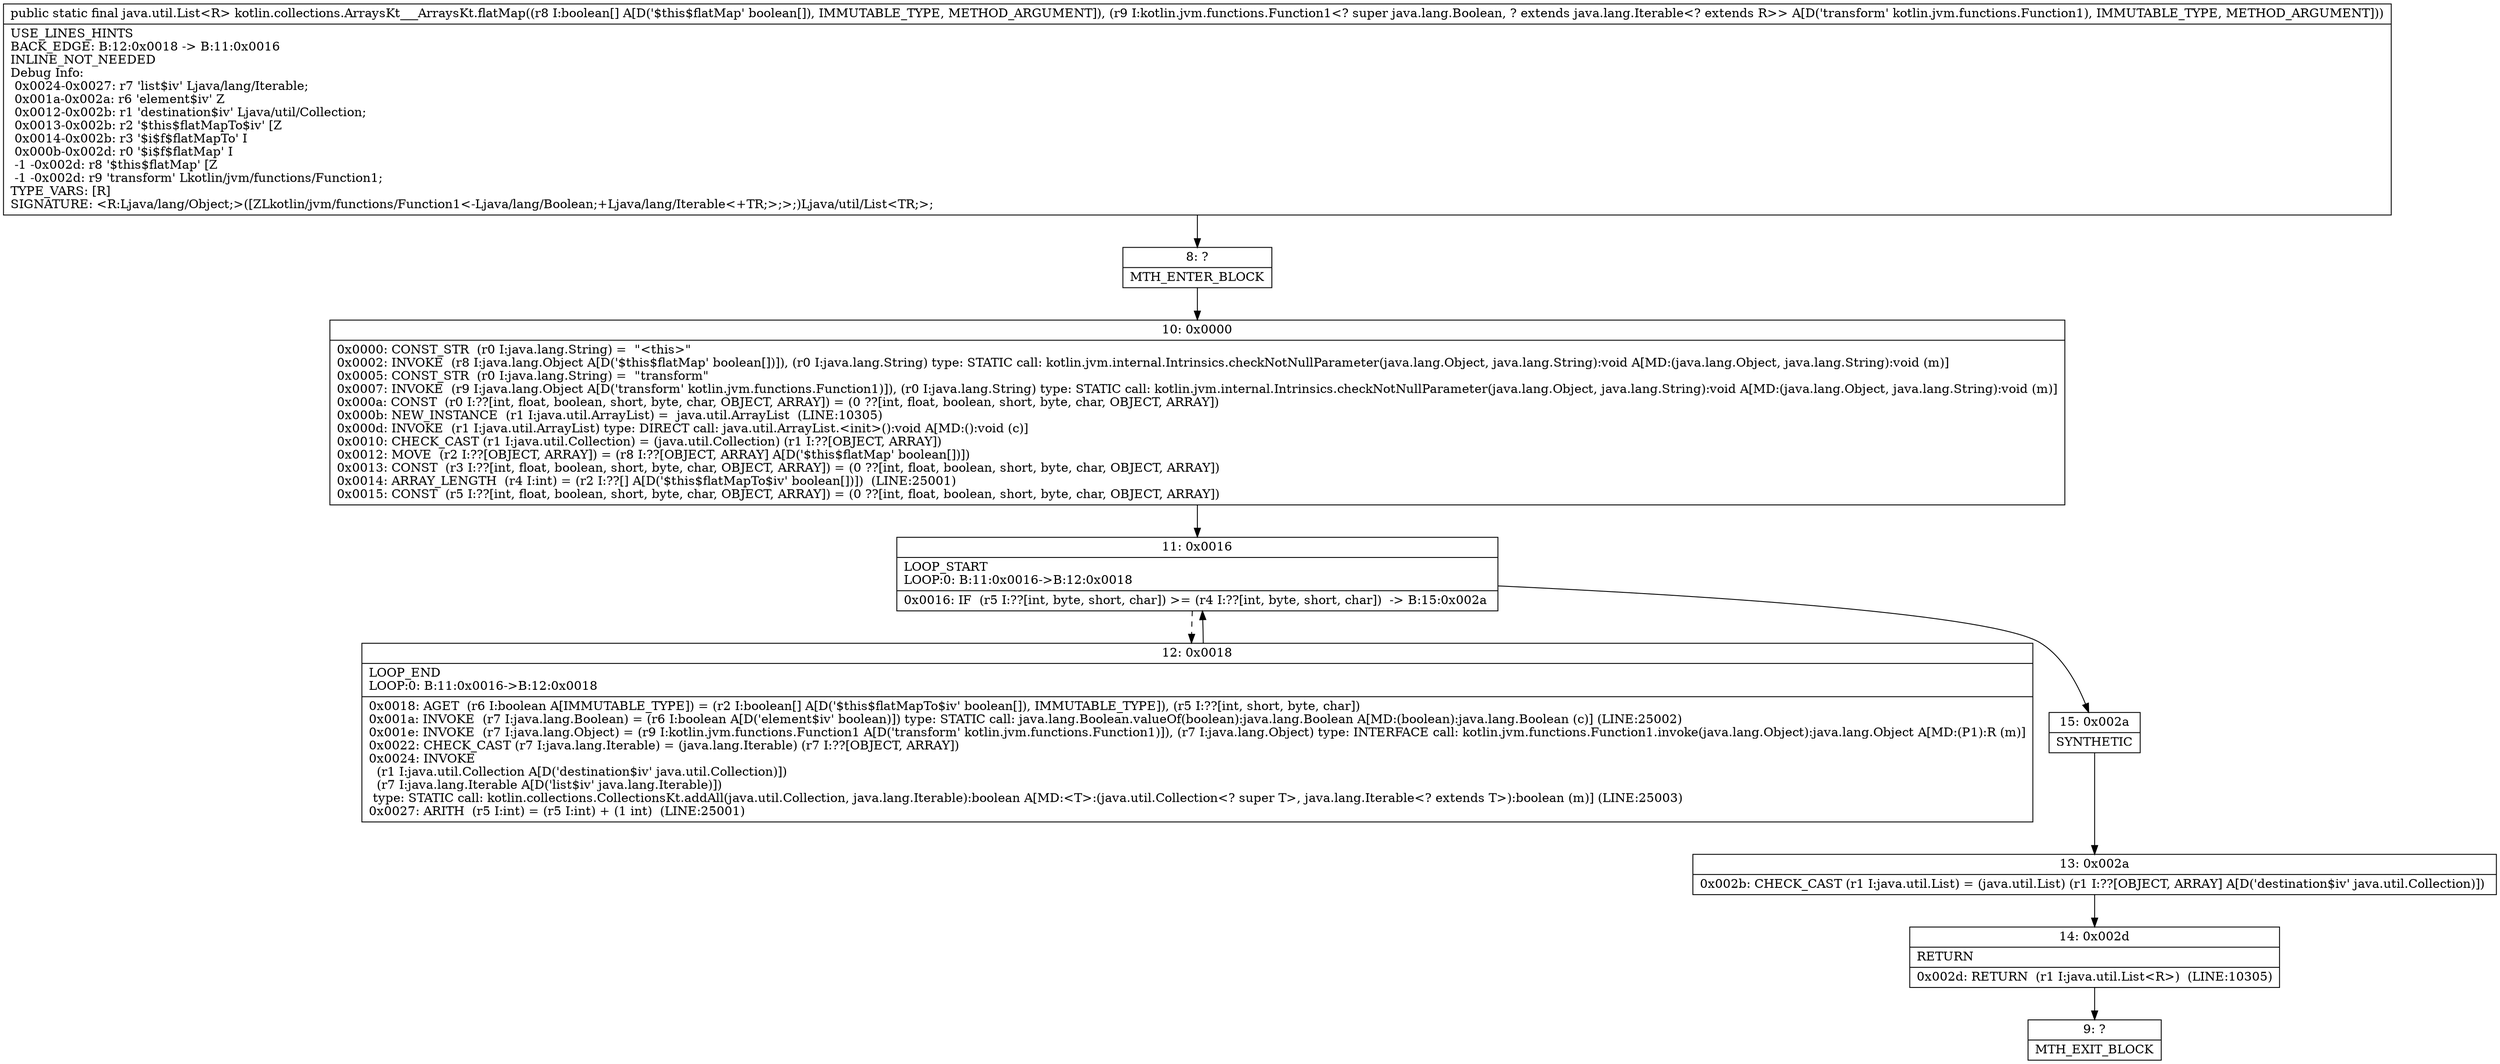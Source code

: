 digraph "CFG forkotlin.collections.ArraysKt___ArraysKt.flatMap([ZLkotlin\/jvm\/functions\/Function1;)Ljava\/util\/List;" {
Node_8 [shape=record,label="{8\:\ ?|MTH_ENTER_BLOCK\l}"];
Node_10 [shape=record,label="{10\:\ 0x0000|0x0000: CONST_STR  (r0 I:java.lang.String) =  \"\<this\>\" \l0x0002: INVOKE  (r8 I:java.lang.Object A[D('$this$flatMap' boolean[])]), (r0 I:java.lang.String) type: STATIC call: kotlin.jvm.internal.Intrinsics.checkNotNullParameter(java.lang.Object, java.lang.String):void A[MD:(java.lang.Object, java.lang.String):void (m)]\l0x0005: CONST_STR  (r0 I:java.lang.String) =  \"transform\" \l0x0007: INVOKE  (r9 I:java.lang.Object A[D('transform' kotlin.jvm.functions.Function1)]), (r0 I:java.lang.String) type: STATIC call: kotlin.jvm.internal.Intrinsics.checkNotNullParameter(java.lang.Object, java.lang.String):void A[MD:(java.lang.Object, java.lang.String):void (m)]\l0x000a: CONST  (r0 I:??[int, float, boolean, short, byte, char, OBJECT, ARRAY]) = (0 ??[int, float, boolean, short, byte, char, OBJECT, ARRAY]) \l0x000b: NEW_INSTANCE  (r1 I:java.util.ArrayList) =  java.util.ArrayList  (LINE:10305)\l0x000d: INVOKE  (r1 I:java.util.ArrayList) type: DIRECT call: java.util.ArrayList.\<init\>():void A[MD:():void (c)]\l0x0010: CHECK_CAST (r1 I:java.util.Collection) = (java.util.Collection) (r1 I:??[OBJECT, ARRAY]) \l0x0012: MOVE  (r2 I:??[OBJECT, ARRAY]) = (r8 I:??[OBJECT, ARRAY] A[D('$this$flatMap' boolean[])]) \l0x0013: CONST  (r3 I:??[int, float, boolean, short, byte, char, OBJECT, ARRAY]) = (0 ??[int, float, boolean, short, byte, char, OBJECT, ARRAY]) \l0x0014: ARRAY_LENGTH  (r4 I:int) = (r2 I:??[] A[D('$this$flatMapTo$iv' boolean[])])  (LINE:25001)\l0x0015: CONST  (r5 I:??[int, float, boolean, short, byte, char, OBJECT, ARRAY]) = (0 ??[int, float, boolean, short, byte, char, OBJECT, ARRAY]) \l}"];
Node_11 [shape=record,label="{11\:\ 0x0016|LOOP_START\lLOOP:0: B:11:0x0016\-\>B:12:0x0018\l|0x0016: IF  (r5 I:??[int, byte, short, char]) \>= (r4 I:??[int, byte, short, char])  \-\> B:15:0x002a \l}"];
Node_12 [shape=record,label="{12\:\ 0x0018|LOOP_END\lLOOP:0: B:11:0x0016\-\>B:12:0x0018\l|0x0018: AGET  (r6 I:boolean A[IMMUTABLE_TYPE]) = (r2 I:boolean[] A[D('$this$flatMapTo$iv' boolean[]), IMMUTABLE_TYPE]), (r5 I:??[int, short, byte, char]) \l0x001a: INVOKE  (r7 I:java.lang.Boolean) = (r6 I:boolean A[D('element$iv' boolean)]) type: STATIC call: java.lang.Boolean.valueOf(boolean):java.lang.Boolean A[MD:(boolean):java.lang.Boolean (c)] (LINE:25002)\l0x001e: INVOKE  (r7 I:java.lang.Object) = (r9 I:kotlin.jvm.functions.Function1 A[D('transform' kotlin.jvm.functions.Function1)]), (r7 I:java.lang.Object) type: INTERFACE call: kotlin.jvm.functions.Function1.invoke(java.lang.Object):java.lang.Object A[MD:(P1):R (m)]\l0x0022: CHECK_CAST (r7 I:java.lang.Iterable) = (java.lang.Iterable) (r7 I:??[OBJECT, ARRAY]) \l0x0024: INVOKE  \l  (r1 I:java.util.Collection A[D('destination$iv' java.util.Collection)])\l  (r7 I:java.lang.Iterable A[D('list$iv' java.lang.Iterable)])\l type: STATIC call: kotlin.collections.CollectionsKt.addAll(java.util.Collection, java.lang.Iterable):boolean A[MD:\<T\>:(java.util.Collection\<? super T\>, java.lang.Iterable\<? extends T\>):boolean (m)] (LINE:25003)\l0x0027: ARITH  (r5 I:int) = (r5 I:int) + (1 int)  (LINE:25001)\l}"];
Node_15 [shape=record,label="{15\:\ 0x002a|SYNTHETIC\l}"];
Node_13 [shape=record,label="{13\:\ 0x002a|0x002b: CHECK_CAST (r1 I:java.util.List) = (java.util.List) (r1 I:??[OBJECT, ARRAY] A[D('destination$iv' java.util.Collection)]) \l}"];
Node_14 [shape=record,label="{14\:\ 0x002d|RETURN\l|0x002d: RETURN  (r1 I:java.util.List\<R\>)  (LINE:10305)\l}"];
Node_9 [shape=record,label="{9\:\ ?|MTH_EXIT_BLOCK\l}"];
MethodNode[shape=record,label="{public static final java.util.List\<R\> kotlin.collections.ArraysKt___ArraysKt.flatMap((r8 I:boolean[] A[D('$this$flatMap' boolean[]), IMMUTABLE_TYPE, METHOD_ARGUMENT]), (r9 I:kotlin.jvm.functions.Function1\<? super java.lang.Boolean, ? extends java.lang.Iterable\<? extends R\>\> A[D('transform' kotlin.jvm.functions.Function1), IMMUTABLE_TYPE, METHOD_ARGUMENT]))  | USE_LINES_HINTS\lBACK_EDGE: B:12:0x0018 \-\> B:11:0x0016\lINLINE_NOT_NEEDED\lDebug Info:\l  0x0024\-0x0027: r7 'list$iv' Ljava\/lang\/Iterable;\l  0x001a\-0x002a: r6 'element$iv' Z\l  0x0012\-0x002b: r1 'destination$iv' Ljava\/util\/Collection;\l  0x0013\-0x002b: r2 '$this$flatMapTo$iv' [Z\l  0x0014\-0x002b: r3 '$i$f$flatMapTo' I\l  0x000b\-0x002d: r0 '$i$f$flatMap' I\l  \-1 \-0x002d: r8 '$this$flatMap' [Z\l  \-1 \-0x002d: r9 'transform' Lkotlin\/jvm\/functions\/Function1;\lTYPE_VARS: [R]\lSIGNATURE: \<R:Ljava\/lang\/Object;\>([ZLkotlin\/jvm\/functions\/Function1\<\-Ljava\/lang\/Boolean;+Ljava\/lang\/Iterable\<+TR;\>;\>;)Ljava\/util\/List\<TR;\>;\l}"];
MethodNode -> Node_8;Node_8 -> Node_10;
Node_10 -> Node_11;
Node_11 -> Node_12[style=dashed];
Node_11 -> Node_15;
Node_12 -> Node_11;
Node_15 -> Node_13;
Node_13 -> Node_14;
Node_14 -> Node_9;
}

